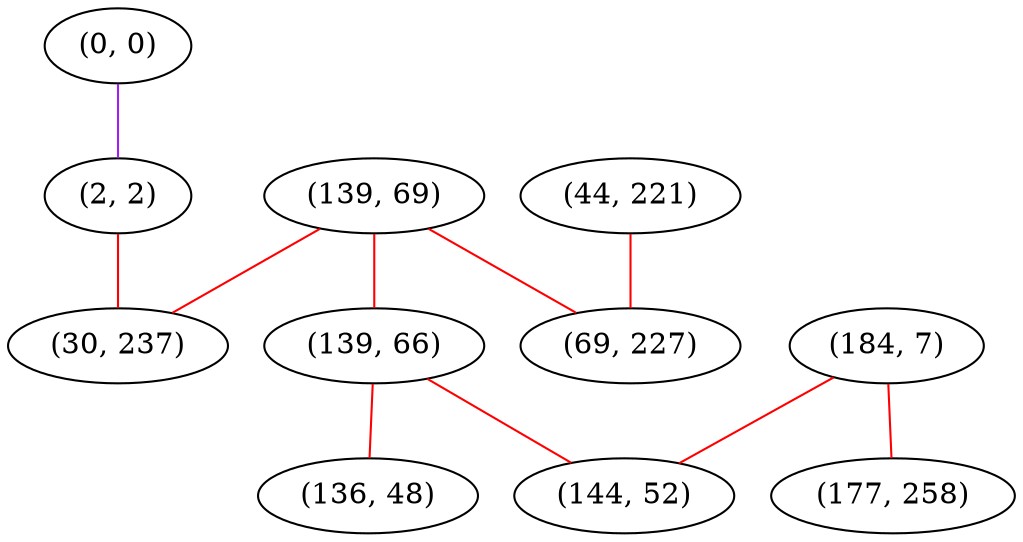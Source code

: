 graph "" {
"(0, 0)";
"(184, 7)";
"(139, 69)";
"(139, 66)";
"(144, 52)";
"(177, 258)";
"(2, 2)";
"(44, 221)";
"(136, 48)";
"(30, 237)";
"(69, 227)";
"(0, 0)" -- "(2, 2)"  [color=purple, key=0, weight=4];
"(184, 7)" -- "(177, 258)"  [color=red, key=0, weight=1];
"(184, 7)" -- "(144, 52)"  [color=red, key=0, weight=1];
"(139, 69)" -- "(139, 66)"  [color=red, key=0, weight=1];
"(139, 69)" -- "(30, 237)"  [color=red, key=0, weight=1];
"(139, 69)" -- "(69, 227)"  [color=red, key=0, weight=1];
"(139, 66)" -- "(136, 48)"  [color=red, key=0, weight=1];
"(139, 66)" -- "(144, 52)"  [color=red, key=0, weight=1];
"(2, 2)" -- "(30, 237)"  [color=red, key=0, weight=1];
"(44, 221)" -- "(69, 227)"  [color=red, key=0, weight=1];
}
